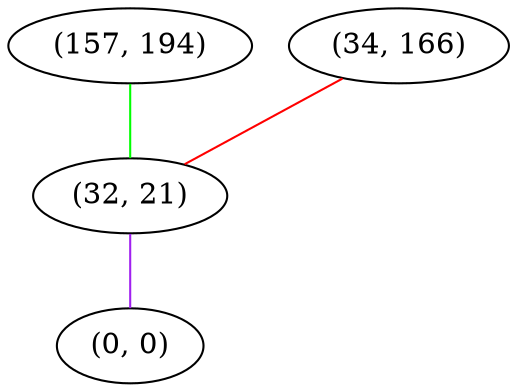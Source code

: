 graph "" {
"(157, 194)";
"(34, 166)";
"(32, 21)";
"(0, 0)";
"(157, 194)" -- "(32, 21)"  [color=green, key=0, weight=2];
"(34, 166)" -- "(32, 21)"  [color=red, key=0, weight=1];
"(32, 21)" -- "(0, 0)"  [color=purple, key=0, weight=4];
}
